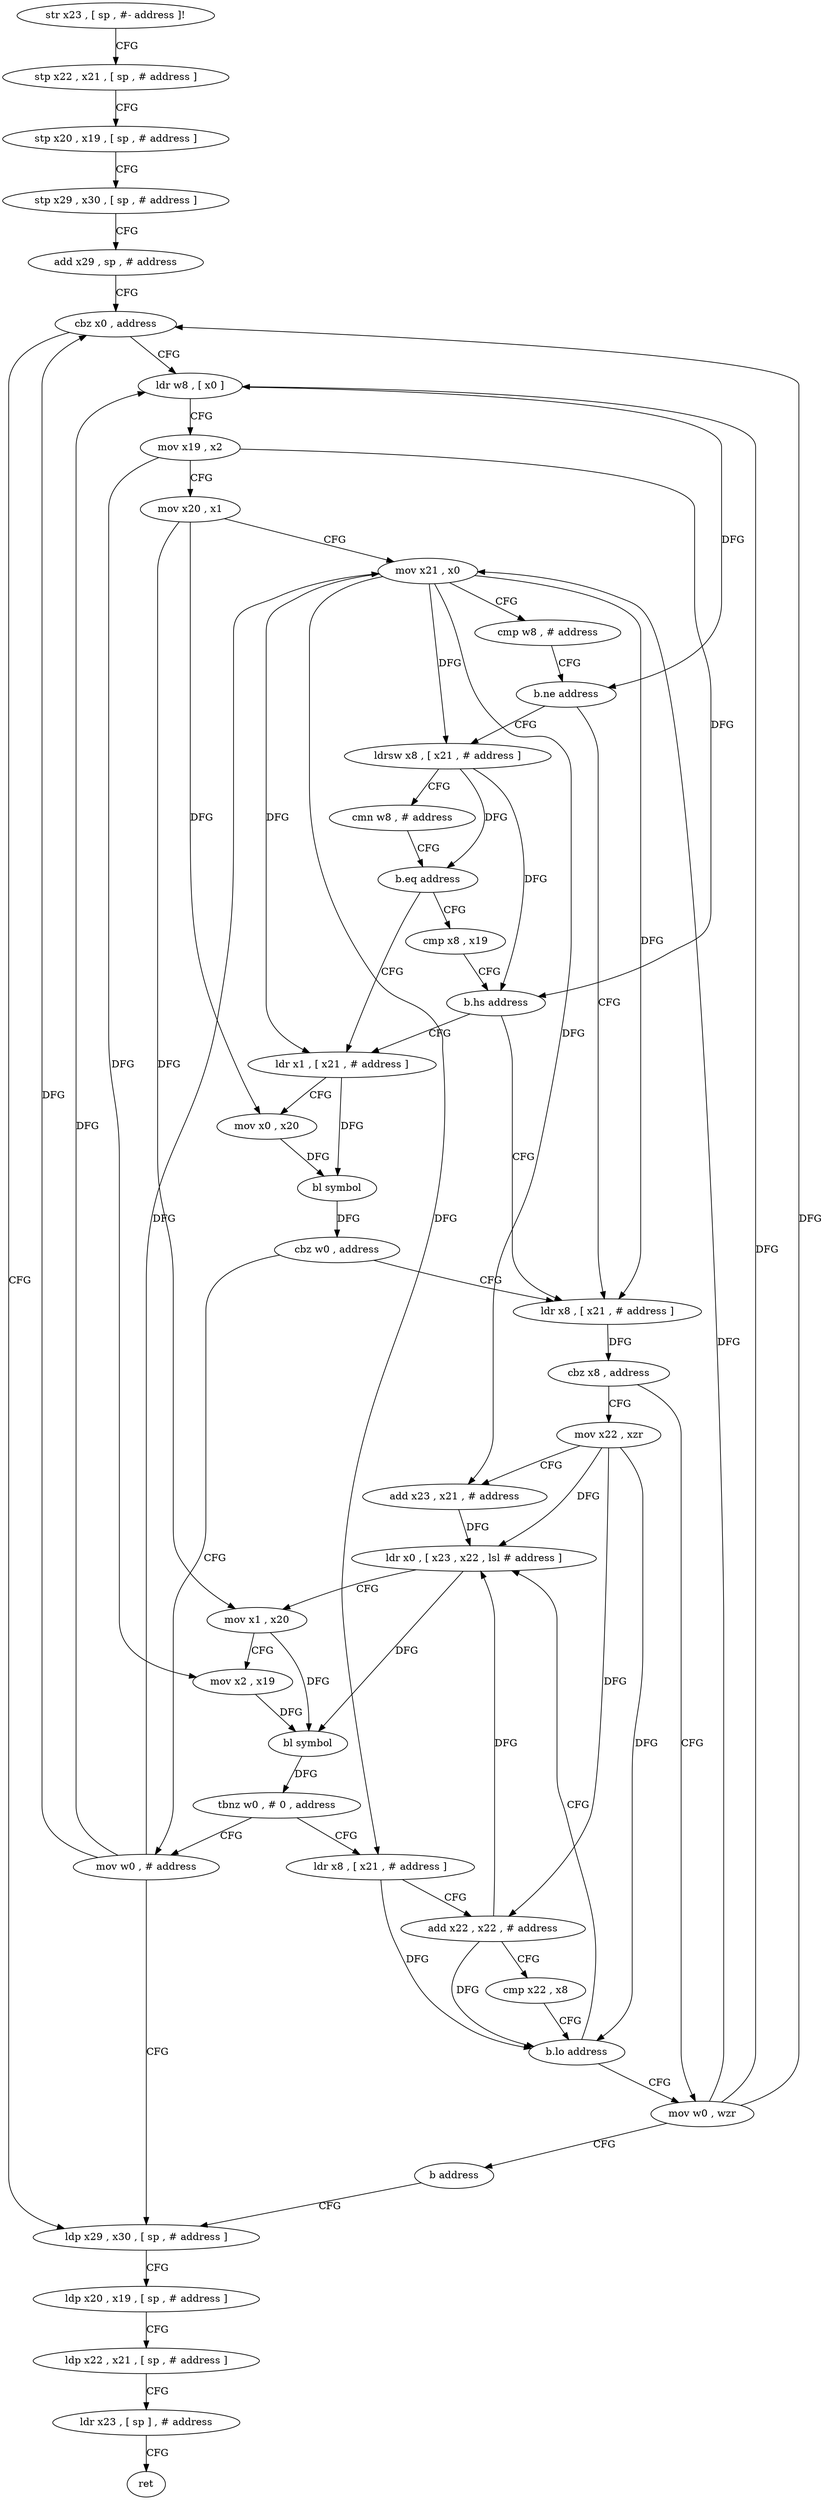 digraph "func" {
"110692" [label = "str x23 , [ sp , #- address ]!" ]
"110696" [label = "stp x22 , x21 , [ sp , # address ]" ]
"110700" [label = "stp x20 , x19 , [ sp , # address ]" ]
"110704" [label = "stp x29 , x30 , [ sp , # address ]" ]
"110708" [label = "add x29 , sp , # address" ]
"110712" [label = "cbz x0 , address" ]
"110840" [label = "ldp x29 , x30 , [ sp , # address ]" ]
"110716" [label = "ldr w8 , [ x0 ]" ]
"110844" [label = "ldp x20 , x19 , [ sp , # address ]" ]
"110848" [label = "ldp x22 , x21 , [ sp , # address ]" ]
"110852" [label = "ldr x23 , [ sp ] , # address" ]
"110856" [label = "ret" ]
"110720" [label = "mov x19 , x2" ]
"110724" [label = "mov x20 , x1" ]
"110728" [label = "mov x21 , x0" ]
"110732" [label = "cmp w8 , # address" ]
"110736" [label = "b.ne address" ]
"110776" [label = "ldr x8 , [ x21 , # address ]" ]
"110740" [label = "ldrsw x8 , [ x21 , # address ]" ]
"110780" [label = "cbz x8 , address" ]
"110828" [label = "mov w0 , wzr" ]
"110784" [label = "mov x22 , xzr" ]
"110744" [label = "cmn w8 , # address" ]
"110748" [label = "b.eq address" ]
"110760" [label = "ldr x1 , [ x21 , # address ]" ]
"110752" [label = "cmp x8 , x19" ]
"110832" [label = "b address" ]
"110788" [label = "add x23 , x21 , # address" ]
"110792" [label = "ldr x0 , [ x23 , x22 , lsl # address ]" ]
"110764" [label = "mov x0 , x20" ]
"110768" [label = "bl symbol" ]
"110772" [label = "cbz w0 , address" ]
"110836" [label = "mov w0 , # address" ]
"110756" [label = "b.hs address" ]
"110812" [label = "ldr x8 , [ x21 , # address ]" ]
"110816" [label = "add x22 , x22 , # address" ]
"110820" [label = "cmp x22 , x8" ]
"110824" [label = "b.lo address" ]
"110796" [label = "mov x1 , x20" ]
"110800" [label = "mov x2 , x19" ]
"110804" [label = "bl symbol" ]
"110808" [label = "tbnz w0 , # 0 , address" ]
"110692" -> "110696" [ label = "CFG" ]
"110696" -> "110700" [ label = "CFG" ]
"110700" -> "110704" [ label = "CFG" ]
"110704" -> "110708" [ label = "CFG" ]
"110708" -> "110712" [ label = "CFG" ]
"110712" -> "110840" [ label = "CFG" ]
"110712" -> "110716" [ label = "CFG" ]
"110840" -> "110844" [ label = "CFG" ]
"110716" -> "110720" [ label = "CFG" ]
"110716" -> "110736" [ label = "DFG" ]
"110844" -> "110848" [ label = "CFG" ]
"110848" -> "110852" [ label = "CFG" ]
"110852" -> "110856" [ label = "CFG" ]
"110720" -> "110724" [ label = "CFG" ]
"110720" -> "110756" [ label = "DFG" ]
"110720" -> "110800" [ label = "DFG" ]
"110724" -> "110728" [ label = "CFG" ]
"110724" -> "110764" [ label = "DFG" ]
"110724" -> "110796" [ label = "DFG" ]
"110728" -> "110732" [ label = "CFG" ]
"110728" -> "110776" [ label = "DFG" ]
"110728" -> "110740" [ label = "DFG" ]
"110728" -> "110788" [ label = "DFG" ]
"110728" -> "110760" [ label = "DFG" ]
"110728" -> "110812" [ label = "DFG" ]
"110732" -> "110736" [ label = "CFG" ]
"110736" -> "110776" [ label = "CFG" ]
"110736" -> "110740" [ label = "CFG" ]
"110776" -> "110780" [ label = "DFG" ]
"110740" -> "110744" [ label = "CFG" ]
"110740" -> "110748" [ label = "DFG" ]
"110740" -> "110756" [ label = "DFG" ]
"110780" -> "110828" [ label = "CFG" ]
"110780" -> "110784" [ label = "CFG" ]
"110828" -> "110832" [ label = "CFG" ]
"110828" -> "110712" [ label = "DFG" ]
"110828" -> "110716" [ label = "DFG" ]
"110828" -> "110728" [ label = "DFG" ]
"110784" -> "110788" [ label = "CFG" ]
"110784" -> "110792" [ label = "DFG" ]
"110784" -> "110816" [ label = "DFG" ]
"110784" -> "110824" [ label = "DFG" ]
"110744" -> "110748" [ label = "CFG" ]
"110748" -> "110760" [ label = "CFG" ]
"110748" -> "110752" [ label = "CFG" ]
"110760" -> "110764" [ label = "CFG" ]
"110760" -> "110768" [ label = "DFG" ]
"110752" -> "110756" [ label = "CFG" ]
"110832" -> "110840" [ label = "CFG" ]
"110788" -> "110792" [ label = "DFG" ]
"110792" -> "110796" [ label = "CFG" ]
"110792" -> "110804" [ label = "DFG" ]
"110764" -> "110768" [ label = "DFG" ]
"110768" -> "110772" [ label = "DFG" ]
"110772" -> "110836" [ label = "CFG" ]
"110772" -> "110776" [ label = "CFG" ]
"110836" -> "110840" [ label = "CFG" ]
"110836" -> "110712" [ label = "DFG" ]
"110836" -> "110716" [ label = "DFG" ]
"110836" -> "110728" [ label = "DFG" ]
"110756" -> "110776" [ label = "CFG" ]
"110756" -> "110760" [ label = "CFG" ]
"110812" -> "110816" [ label = "CFG" ]
"110812" -> "110824" [ label = "DFG" ]
"110816" -> "110820" [ label = "CFG" ]
"110816" -> "110792" [ label = "DFG" ]
"110816" -> "110824" [ label = "DFG" ]
"110820" -> "110824" [ label = "CFG" ]
"110824" -> "110792" [ label = "CFG" ]
"110824" -> "110828" [ label = "CFG" ]
"110796" -> "110800" [ label = "CFG" ]
"110796" -> "110804" [ label = "DFG" ]
"110800" -> "110804" [ label = "DFG" ]
"110804" -> "110808" [ label = "DFG" ]
"110808" -> "110836" [ label = "CFG" ]
"110808" -> "110812" [ label = "CFG" ]
}
